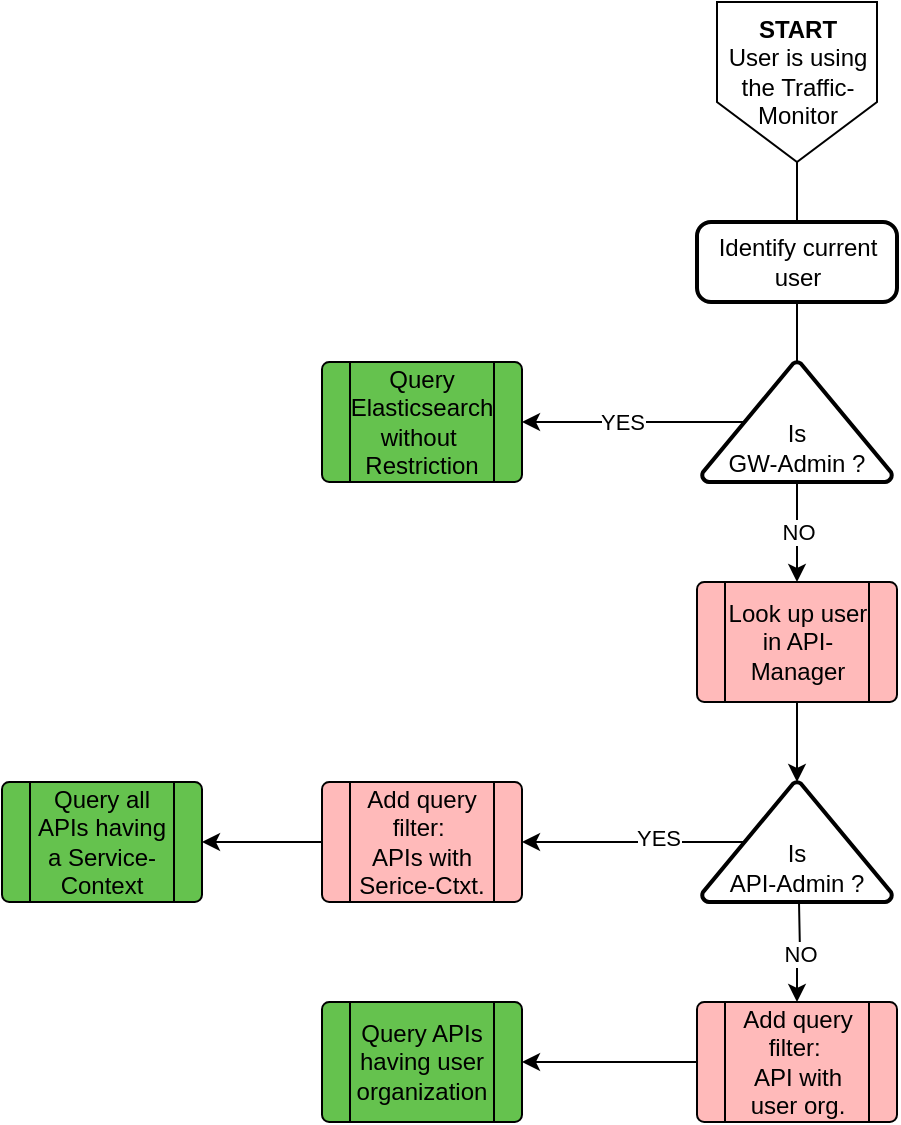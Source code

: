 <mxfile version="13.4.5" type="device" pages="2"><diagram id="E0Jm5Rnrm9mKhPWkf2XU" name="Traffic-Restriction"><mxGraphModel dx="1422" dy="815" grid="0" gridSize="10" guides="1" tooltips="1" connect="1" arrows="1" fold="1" page="1" pageScale="1" pageWidth="827" pageHeight="1169" math="0" shadow="0"><root><mxCell id="0"/><mxCell id="1" parent="0"/><mxCell id="WTwcERb9M46-Cp2CGZ5s-2" value="&lt;div&gt;&lt;b&gt;START&lt;/b&gt;&lt;/div&gt;&lt;div&gt;User is using the Traffic-Monitor&lt;/div&gt;" style="shape=offPageConnector;whiteSpace=wrap;html=1;labelPosition=center;verticalLabelPosition=middle;align=center;verticalAlign=top;" vertex="1" parent="1"><mxGeometry x="471.5" y="80" width="80" height="80" as="geometry"/></mxCell><mxCell id="WTwcERb9M46-Cp2CGZ5s-18" value="NO" style="edgeStyle=orthogonalEdgeStyle;rounded=0;orthogonalLoop=1;jettySize=auto;html=1;entryX=0.5;entryY=0;entryDx=0;entryDy=0;" edge="1" parent="1" source="WTwcERb9M46-Cp2CGZ5s-5" target="WTwcERb9M46-Cp2CGZ5s-15"><mxGeometry relative="1" as="geometry"/></mxCell><mxCell id="WTwcERb9M46-Cp2CGZ5s-19" style="edgeStyle=orthogonalEdgeStyle;rounded=0;orthogonalLoop=1;jettySize=auto;html=1;entryX=1;entryY=0.5;entryDx=0;entryDy=0;exitX=0.22;exitY=0.5;exitDx=0;exitDy=0;exitPerimeter=0;" edge="1" parent="1" source="WTwcERb9M46-Cp2CGZ5s-5" target="WTwcERb9M46-Cp2CGZ5s-10"><mxGeometry relative="1" as="geometry"/></mxCell><mxCell id="WTwcERb9M46-Cp2CGZ5s-20" value="YES" style="edgeLabel;html=1;align=center;verticalAlign=middle;resizable=0;points=[];" vertex="1" connectable="0" parent="WTwcERb9M46-Cp2CGZ5s-19"><mxGeometry x="-0.288" relative="1" as="geometry"><mxPoint x="-21.59" as="offset"/></mxGeometry></mxCell><mxCell id="WTwcERb9M46-Cp2CGZ5s-5" value="Is&lt;br&gt;GW-Admin ?" style="strokeWidth=2;html=1;shape=mxgraph.flowchart.extract_or_measurement;whiteSpace=wrap;verticalAlign=bottom;" vertex="1" parent="1"><mxGeometry x="464" y="260" width="95" height="60" as="geometry"/></mxCell><mxCell id="WTwcERb9M46-Cp2CGZ5s-7" value="&lt;span&gt;Identify current user&lt;/span&gt;" style="rounded=1;whiteSpace=wrap;html=1;absoluteArcSize=1;arcSize=14;strokeWidth=2;" vertex="1" parent="1"><mxGeometry x="461.5" y="190" width="100" height="40" as="geometry"/></mxCell><mxCell id="WTwcERb9M46-Cp2CGZ5s-10" value="Query Elasticsearch&lt;br&gt;without&amp;nbsp;&lt;br&gt;Restriction" style="verticalLabelPosition=middle;verticalAlign=middle;html=1;shape=process;whiteSpace=wrap;rounded=1;size=0.14;arcSize=6;labelPosition=center;align=center;fillColor=#65C24E;" vertex="1" parent="1"><mxGeometry x="274" y="260" width="100" height="60" as="geometry"/></mxCell><mxCell id="WTwcERb9M46-Cp2CGZ5s-13" value="" style="endArrow=none;html=1;entryX=0.5;entryY=1;entryDx=0;entryDy=0;exitX=0.5;exitY=0;exitDx=0;exitDy=0;exitPerimeter=0;" edge="1" parent="1" source="WTwcERb9M46-Cp2CGZ5s-5" target="WTwcERb9M46-Cp2CGZ5s-7"><mxGeometry width="50" height="50" relative="1" as="geometry"><mxPoint x="524" y="320" as="sourcePoint"/><mxPoint x="574" y="270" as="targetPoint"/></mxGeometry></mxCell><mxCell id="WTwcERb9M46-Cp2CGZ5s-14" value="" style="endArrow=none;html=1;entryX=0.5;entryY=1;entryDx=0;entryDy=0;exitX=0.5;exitY=0;exitDx=0;exitDy=0;" edge="1" parent="1" source="WTwcERb9M46-Cp2CGZ5s-7" target="WTwcERb9M46-Cp2CGZ5s-2"><mxGeometry width="50" height="50" relative="1" as="geometry"><mxPoint x="524" y="330" as="sourcePoint"/><mxPoint x="574" y="280" as="targetPoint"/></mxGeometry></mxCell><mxCell id="WTwcERb9M46-Cp2CGZ5s-22" style="edgeStyle=orthogonalEdgeStyle;rounded=0;orthogonalLoop=1;jettySize=auto;html=1;entryX=0.5;entryY=0;entryDx=0;entryDy=0;entryPerimeter=0;" edge="1" parent="1" source="WTwcERb9M46-Cp2CGZ5s-15" target="WTwcERb9M46-Cp2CGZ5s-21"><mxGeometry relative="1" as="geometry"/></mxCell><mxCell id="WTwcERb9M46-Cp2CGZ5s-15" value="Look up user in API-Manager" style="verticalLabelPosition=middle;verticalAlign=middle;html=1;shape=process;whiteSpace=wrap;rounded=1;size=0.14;arcSize=6;labelPosition=center;align=center;fillColor=#FFBABA;" vertex="1" parent="1"><mxGeometry x="461.5" y="370" width="100" height="60" as="geometry"/></mxCell><mxCell id="WTwcERb9M46-Cp2CGZ5s-27" value="NO" style="edgeStyle=orthogonalEdgeStyle;rounded=0;orthogonalLoop=1;jettySize=auto;html=1;entryX=0.5;entryY=0;entryDx=0;entryDy=0;" edge="1" parent="1" target="qJM7YGeBU1X4cEhfhyBu-6"><mxGeometry relative="1" as="geometry"><mxPoint x="512.5" y="530" as="sourcePoint"/><mxPoint x="512.5" y="585" as="targetPoint"/></mxGeometry></mxCell><mxCell id="qJM7YGeBU1X4cEhfhyBu-3" style="edgeStyle=orthogonalEdgeStyle;rounded=0;orthogonalLoop=1;jettySize=auto;html=1;entryX=1;entryY=0.5;entryDx=0;entryDy=0;exitX=0.22;exitY=0.5;exitDx=0;exitDy=0;exitPerimeter=0;" edge="1" parent="1" source="WTwcERb9M46-Cp2CGZ5s-21" target="qJM7YGeBU1X4cEhfhyBu-2"><mxGeometry relative="1" as="geometry"/></mxCell><mxCell id="qJM7YGeBU1X4cEhfhyBu-4" value="YES" style="edgeLabel;html=1;align=center;verticalAlign=middle;resizable=0;points=[];" vertex="1" connectable="0" parent="qJM7YGeBU1X4cEhfhyBu-3"><mxGeometry x="-0.228" y="-2" relative="1" as="geometry"><mxPoint as="offset"/></mxGeometry></mxCell><mxCell id="WTwcERb9M46-Cp2CGZ5s-21" value="Is&lt;br&gt;API-Admin ?" style="strokeWidth=2;html=1;shape=mxgraph.flowchart.extract_or_measurement;whiteSpace=wrap;verticalAlign=bottom;" vertex="1" parent="1"><mxGeometry x="464" y="470" width="95" height="60" as="geometry"/></mxCell><mxCell id="WTwcERb9M46-Cp2CGZ5s-23" value="Query all APIs having a Service-Context" style="verticalLabelPosition=middle;verticalAlign=middle;html=1;shape=process;whiteSpace=wrap;rounded=1;size=0.14;arcSize=6;labelPosition=center;align=center;fillColor=#65C24E;" vertex="1" parent="1"><mxGeometry x="114" y="470" width="100" height="60" as="geometry"/></mxCell><mxCell id="WTwcERb9M46-Cp2CGZ5s-26" value="Query APIs having user organization" style="verticalLabelPosition=middle;verticalAlign=middle;html=1;shape=process;whiteSpace=wrap;rounded=1;size=0.14;arcSize=6;labelPosition=center;align=center;fillColor=#65C24E;" vertex="1" parent="1"><mxGeometry x="274" y="580" width="100" height="60" as="geometry"/></mxCell><mxCell id="qJM7YGeBU1X4cEhfhyBu-5" style="edgeStyle=orthogonalEdgeStyle;rounded=0;orthogonalLoop=1;jettySize=auto;html=1;entryX=1;entryY=0.5;entryDx=0;entryDy=0;" edge="1" parent="1" source="qJM7YGeBU1X4cEhfhyBu-2" target="WTwcERb9M46-Cp2CGZ5s-23"><mxGeometry relative="1" as="geometry"/></mxCell><mxCell id="qJM7YGeBU1X4cEhfhyBu-2" value="Add query filter:&amp;nbsp;&lt;br&gt;APIs with Serice-Ctxt." style="verticalLabelPosition=middle;verticalAlign=middle;html=1;shape=process;whiteSpace=wrap;rounded=1;size=0.14;arcSize=6;labelPosition=center;align=center;fillColor=#FFBABA;" vertex="1" parent="1"><mxGeometry x="274" y="470" width="100" height="60" as="geometry"/></mxCell><mxCell id="qJM7YGeBU1X4cEhfhyBu-8" style="edgeStyle=orthogonalEdgeStyle;rounded=0;orthogonalLoop=1;jettySize=auto;html=1;entryX=1;entryY=0.5;entryDx=0;entryDy=0;" edge="1" parent="1" source="qJM7YGeBU1X4cEhfhyBu-6" target="WTwcERb9M46-Cp2CGZ5s-26"><mxGeometry relative="1" as="geometry"/></mxCell><mxCell id="qJM7YGeBU1X4cEhfhyBu-6" value="Add query filter:&amp;nbsp;&lt;br&gt;API with user org." style="verticalLabelPosition=middle;verticalAlign=middle;html=1;shape=process;whiteSpace=wrap;rounded=1;size=0.14;arcSize=6;labelPosition=center;align=center;fillColor=#FFBABA;" vertex="1" parent="1"><mxGeometry x="461.5" y="580" width="100" height="60" as="geometry"/></mxCell></root></mxGraphModel></diagram><diagram name="Flexible restriction" id="br3l5oChhgl-XcBk8TWh"><mxGraphModel dx="1422" dy="815" grid="0" gridSize="10" guides="1" tooltips="1" connect="1" arrows="1" fold="1" page="1" pageScale="1" pageWidth="827" pageHeight="1169" math="0" shadow="0"><root><mxCell id="pirYWivaINGzmShDLGbz-0"/><mxCell id="pirYWivaINGzmShDLGbz-1" parent="pirYWivaINGzmShDLGbz-0"/><mxCell id="pirYWivaINGzmShDLGbz-2" value="&lt;div&gt;&lt;b&gt;START&lt;/b&gt;&lt;/div&gt;&lt;div&gt;User is using the Traffic-Monitor&lt;/div&gt;" style="shape=offPageConnector;whiteSpace=wrap;html=1;labelPosition=center;verticalLabelPosition=middle;align=center;verticalAlign=top;" vertex="1" parent="pirYWivaINGzmShDLGbz-1"><mxGeometry x="337.5" y="80" width="80" height="80" as="geometry"/></mxCell><mxCell id="pirYWivaINGzmShDLGbz-3" value="NO" style="edgeStyle=orthogonalEdgeStyle;rounded=0;orthogonalLoop=1;jettySize=auto;html=1;entryX=0.5;entryY=0;entryDx=0;entryDy=0;entryPerimeter=0;" edge="1" parent="pirYWivaINGzmShDLGbz-1" source="pirYWivaINGzmShDLGbz-6" target="psaDLcShMb_x1aRZZdJw-0"><mxGeometry relative="1" as="geometry"/></mxCell><mxCell id="pirYWivaINGzmShDLGbz-4" style="edgeStyle=orthogonalEdgeStyle;rounded=0;orthogonalLoop=1;jettySize=auto;html=1;entryX=1;entryY=0.5;entryDx=0;entryDy=0;exitX=0.22;exitY=0.5;exitDx=0;exitDy=0;exitPerimeter=0;" edge="1" parent="pirYWivaINGzmShDLGbz-1" source="pirYWivaINGzmShDLGbz-6" target="pirYWivaINGzmShDLGbz-8"><mxGeometry relative="1" as="geometry"/></mxCell><mxCell id="pirYWivaINGzmShDLGbz-5" value="YES" style="edgeLabel;html=1;align=center;verticalAlign=middle;resizable=0;points=[];" vertex="1" connectable="0" parent="pirYWivaINGzmShDLGbz-4"><mxGeometry x="-0.288" relative="1" as="geometry"><mxPoint x="-21.59" as="offset"/></mxGeometry></mxCell><mxCell id="pirYWivaINGzmShDLGbz-6" value="Is&lt;br&gt;Admin ?" style="strokeWidth=2;html=1;shape=mxgraph.flowchart.extract_or_measurement;whiteSpace=wrap;verticalAlign=bottom;" vertex="1" parent="pirYWivaINGzmShDLGbz-1"><mxGeometry x="330" y="260" width="95" height="60" as="geometry"/></mxCell><mxCell id="pirYWivaINGzmShDLGbz-7" value="&lt;span&gt;Identify current user&lt;/span&gt;" style="rounded=1;whiteSpace=wrap;html=1;absoluteArcSize=1;arcSize=14;strokeWidth=2;" vertex="1" parent="pirYWivaINGzmShDLGbz-1"><mxGeometry x="327.5" y="190" width="100" height="40" as="geometry"/></mxCell><mxCell id="pirYWivaINGzmShDLGbz-8" value="Query Elasticsearch&lt;br&gt;without&amp;nbsp;&lt;br&gt;Restriction" style="verticalLabelPosition=middle;verticalAlign=middle;html=1;shape=process;whiteSpace=wrap;rounded=1;size=0.09;arcSize=6;labelPosition=center;align=center;fillColor=#65C24E;" vertex="1" parent="pirYWivaINGzmShDLGbz-1"><mxGeometry x="140" y="260" width="100" height="60" as="geometry"/></mxCell><mxCell id="pirYWivaINGzmShDLGbz-9" value="" style="endArrow=none;html=1;entryX=0.5;entryY=1;entryDx=0;entryDy=0;exitX=0.5;exitY=0;exitDx=0;exitDy=0;exitPerimeter=0;" edge="1" parent="pirYWivaINGzmShDLGbz-1" source="pirYWivaINGzmShDLGbz-6" target="pirYWivaINGzmShDLGbz-7"><mxGeometry width="50" height="50" relative="1" as="geometry"><mxPoint x="390" y="320" as="sourcePoint"/><mxPoint x="440" y="270" as="targetPoint"/></mxGeometry></mxCell><mxCell id="pirYWivaINGzmShDLGbz-10" value="" style="endArrow=none;html=1;entryX=0.5;entryY=1;entryDx=0;entryDy=0;exitX=0.5;exitY=0;exitDx=0;exitDy=0;" edge="1" parent="pirYWivaINGzmShDLGbz-1" source="pirYWivaINGzmShDLGbz-7" target="pirYWivaINGzmShDLGbz-2"><mxGeometry width="50" height="50" relative="1" as="geometry"><mxPoint x="390" y="330" as="sourcePoint"/><mxPoint x="440" y="280" as="targetPoint"/></mxGeometry></mxCell><mxCell id="pirYWivaINGzmShDLGbz-11" style="edgeStyle=orthogonalEdgeStyle;rounded=0;orthogonalLoop=1;jettySize=auto;html=1;entryX=0.5;entryY=0;entryDx=0;entryDy=0;" edge="1" parent="pirYWivaINGzmShDLGbz-1" source="pirYWivaINGzmShDLGbz-12" target="pirYWivaINGzmShDLGbz-18"><mxGeometry relative="1" as="geometry"><mxPoint x="377.5" y="540" as="targetPoint"/></mxGeometry></mxCell><mxCell id="pirYWivaINGzmShDLGbz-12" value="AuthZ user:&lt;br&gt;API-Manager Orgs" style="verticalLabelPosition=middle;verticalAlign=middle;html=1;shape=process;whiteSpace=wrap;rounded=1;size=0.111;arcSize=6;labelPosition=center;align=center;fillColor=#FFBABA;" vertex="1" parent="pirYWivaINGzmShDLGbz-1"><mxGeometry x="230" y="440" width="100" height="60" as="geometry"/></mxCell><mxCell id="pirYWivaINGzmShDLGbz-18" value="Query APIs having user organization" style="verticalLabelPosition=middle;verticalAlign=middle;html=1;shape=process;whiteSpace=wrap;rounded=1;size=0.077;arcSize=6;labelPosition=center;align=center;fillColor=#65C24E;" vertex="1" parent="pirYWivaINGzmShDLGbz-1"><mxGeometry x="327.5" y="550" width="100" height="60" as="geometry"/></mxCell><mxCell id="psaDLcShMb_x1aRZZdJw-1" value="Standard" style="edgeStyle=orthogonalEdgeStyle;rounded=0;orthogonalLoop=1;jettySize=auto;html=1;entryX=0.5;entryY=0;entryDx=0;entryDy=0;fontSize=11;exitX=0.22;exitY=0.5;exitDx=0;exitDy=0;exitPerimeter=0;" edge="1" parent="pirYWivaINGzmShDLGbz-1" source="psaDLcShMb_x1aRZZdJw-0" target="pirYWivaINGzmShDLGbz-12"><mxGeometry relative="1" as="geometry"><Array as="points"><mxPoint x="280" y="390"/></Array></mxGeometry></mxCell><mxCell id="psaDLcShMb_x1aRZZdJw-3" value="Custom" style="edgeStyle=orthogonalEdgeStyle;rounded=0;orthogonalLoop=1;jettySize=auto;html=1;entryX=0.5;entryY=0;entryDx=0;entryDy=0;fontSize=11;exitX=0.78;exitY=0.5;exitDx=0;exitDy=0;exitPerimeter=0;" edge="1" parent="pirYWivaINGzmShDLGbz-1" source="psaDLcShMb_x1aRZZdJw-0" target="psaDLcShMb_x1aRZZdJw-2"><mxGeometry relative="1" as="geometry"><Array as="points"><mxPoint x="475" y="390"/></Array></mxGeometry></mxCell><mxCell id="psaDLcShMb_x1aRZZdJw-0" value="Switch on&lt;br&gt;Lookup-Config" style="strokeWidth=2;html=1;shape=mxgraph.flowchart.extract_or_measurement;whiteSpace=wrap;verticalAlign=bottom;fontSize=11;" vertex="1" parent="pirYWivaINGzmShDLGbz-1"><mxGeometry x="330" y="360" width="95" height="60" as="geometry"/></mxCell><mxCell id="psaDLcShMb_x1aRZZdJw-4" style="edgeStyle=orthogonalEdgeStyle;rounded=0;orthogonalLoop=1;jettySize=auto;html=1;fontSize=11;" edge="1" parent="pirYWivaINGzmShDLGbz-1" source="psaDLcShMb_x1aRZZdJw-2" target="pirYWivaINGzmShDLGbz-18"><mxGeometry relative="1" as="geometry"/></mxCell><mxCell id="psaDLcShMb_x1aRZZdJw-2" value="External AuthZ" style="verticalLabelPosition=middle;verticalAlign=middle;html=1;shape=process;whiteSpace=wrap;rounded=1;size=0.111;arcSize=6;labelPosition=center;align=center;fillColor=#FFBABA;" vertex="1" parent="pirYWivaINGzmShDLGbz-1"><mxGeometry x="425" y="440" width="100" height="60" as="geometry"/></mxCell><mxCell id="psaDLcShMb_x1aRZZdJw-6" value="AuthZ-Query-Filter" style="text;html=1;strokeColor=none;fillColor=none;align=center;verticalAlign=middle;whiteSpace=wrap;rounded=0;fontSize=11;" vertex="1" parent="pirYWivaINGzmShDLGbz-1"><mxGeometry x="331" y="506" width="95" height="20" as="geometry"/></mxCell></root></mxGraphModel></diagram></mxfile>